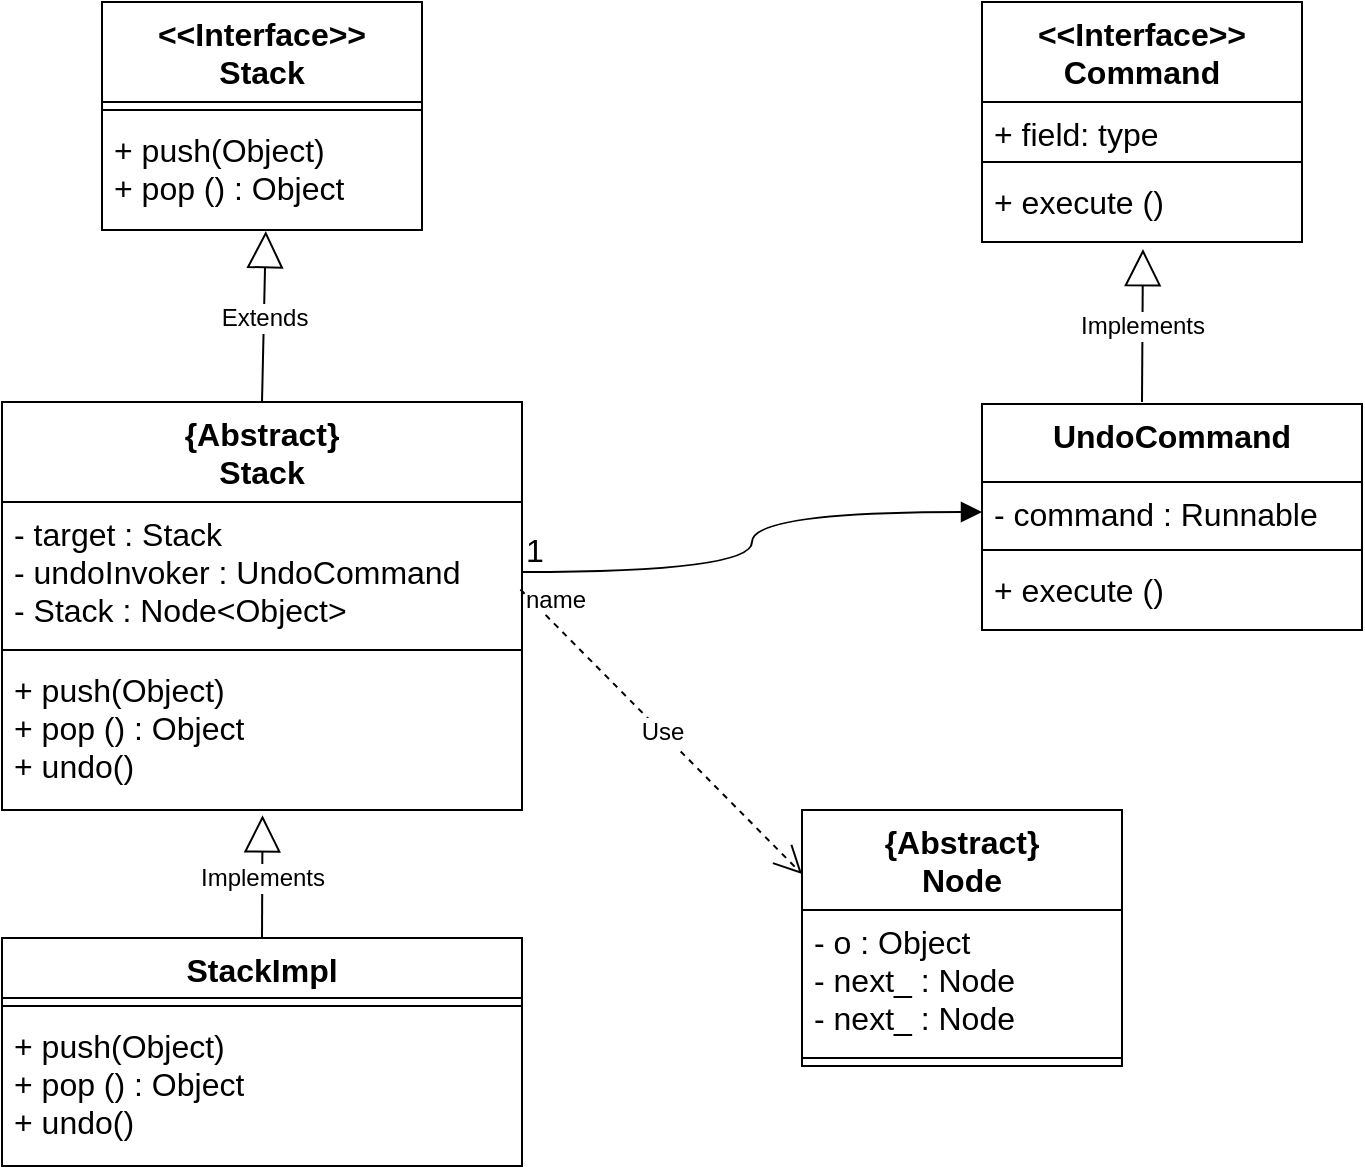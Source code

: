 <mxfile version="22.1.15" type="device">
  <diagram id="C5RBs43oDa-KdzZeNtuy" name="Page-1">
    <mxGraphModel dx="1788" dy="1206" grid="1" gridSize="10" guides="1" tooltips="1" connect="1" arrows="1" fold="1" page="1" pageScale="1" pageWidth="827" pageHeight="1169" math="0" shadow="0">
      <root>
        <mxCell id="WIyWlLk6GJQsqaUBKTNV-0" />
        <mxCell id="WIyWlLk6GJQsqaUBKTNV-1" parent="WIyWlLk6GJQsqaUBKTNV-0" />
        <mxCell id="u9P0T_3O_peVTVzwgYvT-10" value="&amp;lt;&amp;lt;Interface&amp;gt;&amp;gt;&lt;br&gt;Stack" style="swimlane;fontStyle=1;align=center;verticalAlign=top;childLayout=stackLayout;horizontal=1;startSize=50;horizontalStack=0;resizeParent=1;resizeParentMax=0;resizeLast=0;collapsible=1;marginBottom=0;whiteSpace=wrap;html=1;fontSize=16;" vertex="1" parent="WIyWlLk6GJQsqaUBKTNV-1">
          <mxGeometry x="130" y="240" width="160" height="114" as="geometry" />
        </mxCell>
        <mxCell id="u9P0T_3O_peVTVzwgYvT-12" value="" style="line;strokeWidth=1;fillColor=none;align=left;verticalAlign=middle;spacingTop=-1;spacingLeft=3;spacingRight=3;rotatable=0;labelPosition=right;points=[];portConstraint=eastwest;strokeColor=inherit;fontSize=16;" vertex="1" parent="u9P0T_3O_peVTVzwgYvT-10">
          <mxGeometry y="50" width="160" height="8" as="geometry" />
        </mxCell>
        <mxCell id="u9P0T_3O_peVTVzwgYvT-13" value="+ push(Object)&lt;br&gt;+ pop () : Object" style="text;strokeColor=none;fillColor=none;align=left;verticalAlign=top;spacingLeft=4;spacingRight=4;overflow=hidden;rotatable=0;points=[[0,0.5],[1,0.5]];portConstraint=eastwest;whiteSpace=wrap;html=1;fontSize=16;" vertex="1" parent="u9P0T_3O_peVTVzwgYvT-10">
          <mxGeometry y="58" width="160" height="56" as="geometry" />
        </mxCell>
        <mxCell id="u9P0T_3O_peVTVzwgYvT-18" value="{Abstract}&lt;br&gt;Stack" style="swimlane;fontStyle=1;align=center;verticalAlign=top;childLayout=stackLayout;horizontal=1;startSize=50;horizontalStack=0;resizeParent=1;resizeParentMax=0;resizeLast=0;collapsible=1;marginBottom=0;whiteSpace=wrap;html=1;fontSize=16;" vertex="1" parent="WIyWlLk6GJQsqaUBKTNV-1">
          <mxGeometry x="80" y="440" width="260" height="204" as="geometry" />
        </mxCell>
        <mxCell id="u9P0T_3O_peVTVzwgYvT-19" value="- target : Stack&lt;br&gt;- undoInvoker : UndoCommand&lt;br style=&quot;border-color: var(--border-color);&quot;&gt;- Stack : Node&amp;lt;Object&amp;gt;" style="text;strokeColor=none;fillColor=none;align=left;verticalAlign=top;spacingLeft=4;spacingRight=4;overflow=hidden;rotatable=0;points=[[0,0.5],[1,0.5]];portConstraint=eastwest;whiteSpace=wrap;html=1;fontSize=16;" vertex="1" parent="u9P0T_3O_peVTVzwgYvT-18">
          <mxGeometry y="50" width="260" height="70" as="geometry" />
        </mxCell>
        <mxCell id="u9P0T_3O_peVTVzwgYvT-20" value="" style="line;strokeWidth=1;fillColor=none;align=left;verticalAlign=middle;spacingTop=-1;spacingLeft=3;spacingRight=3;rotatable=0;labelPosition=right;points=[];portConstraint=eastwest;strokeColor=inherit;fontSize=16;" vertex="1" parent="u9P0T_3O_peVTVzwgYvT-18">
          <mxGeometry y="120" width="260" height="8" as="geometry" />
        </mxCell>
        <mxCell id="u9P0T_3O_peVTVzwgYvT-21" value="+ push(Object)&lt;br&gt;+ pop () : Object&lt;br&gt;+ undo()" style="text;strokeColor=none;fillColor=none;align=left;verticalAlign=top;spacingLeft=4;spacingRight=4;overflow=hidden;rotatable=0;points=[[0,0.5],[1,0.5]];portConstraint=eastwest;whiteSpace=wrap;html=1;fontSize=16;" vertex="1" parent="u9P0T_3O_peVTVzwgYvT-18">
          <mxGeometry y="128" width="260" height="76" as="geometry" />
        </mxCell>
        <mxCell id="u9P0T_3O_peVTVzwgYvT-23" value="Extends" style="endArrow=block;endSize=16;endFill=0;html=1;rounded=0;fontSize=12;curved=1;entryX=0.512;entryY=1.01;entryDx=0;entryDy=0;entryPerimeter=0;exitX=0.5;exitY=0;exitDx=0;exitDy=0;" edge="1" parent="WIyWlLk6GJQsqaUBKTNV-1" source="u9P0T_3O_peVTVzwgYvT-18" target="u9P0T_3O_peVTVzwgYvT-13">
          <mxGeometry width="160" relative="1" as="geometry">
            <mxPoint x="110" y="430" as="sourcePoint" />
            <mxPoint x="270" y="430" as="targetPoint" />
          </mxGeometry>
        </mxCell>
        <mxCell id="u9P0T_3O_peVTVzwgYvT-24" value="StackImpl" style="swimlane;fontStyle=1;align=center;verticalAlign=top;childLayout=stackLayout;horizontal=1;startSize=30;horizontalStack=0;resizeParent=1;resizeParentMax=0;resizeLast=0;collapsible=1;marginBottom=0;whiteSpace=wrap;html=1;fontSize=16;" vertex="1" parent="WIyWlLk6GJQsqaUBKTNV-1">
          <mxGeometry x="80" y="708" width="260" height="114" as="geometry" />
        </mxCell>
        <mxCell id="u9P0T_3O_peVTVzwgYvT-26" value="" style="line;strokeWidth=1;fillColor=none;align=left;verticalAlign=middle;spacingTop=-1;spacingLeft=3;spacingRight=3;rotatable=0;labelPosition=right;points=[];portConstraint=eastwest;strokeColor=inherit;fontSize=16;" vertex="1" parent="u9P0T_3O_peVTVzwgYvT-24">
          <mxGeometry y="30" width="260" height="8" as="geometry" />
        </mxCell>
        <mxCell id="u9P0T_3O_peVTVzwgYvT-27" value="+ push(Object)&lt;br&gt;+ pop () : Object&lt;br&gt;+ undo()" style="text;strokeColor=none;fillColor=none;align=left;verticalAlign=top;spacingLeft=4;spacingRight=4;overflow=hidden;rotatable=0;points=[[0,0.5],[1,0.5]];portConstraint=eastwest;whiteSpace=wrap;html=1;fontSize=16;" vertex="1" parent="u9P0T_3O_peVTVzwgYvT-24">
          <mxGeometry y="38" width="260" height="76" as="geometry" />
        </mxCell>
        <mxCell id="u9P0T_3O_peVTVzwgYvT-28" value="Implements" style="endArrow=block;endSize=16;endFill=0;html=1;rounded=0;fontSize=12;curved=1;entryX=0.501;entryY=1.035;entryDx=0;entryDy=0;entryPerimeter=0;exitX=0.5;exitY=0;exitDx=0;exitDy=0;" edge="1" parent="WIyWlLk6GJQsqaUBKTNV-1" source="u9P0T_3O_peVTVzwgYvT-24" target="u9P0T_3O_peVTVzwgYvT-21">
          <mxGeometry width="160" relative="1" as="geometry">
            <mxPoint x="110" y="740" as="sourcePoint" />
            <mxPoint x="270" y="740" as="targetPoint" />
          </mxGeometry>
        </mxCell>
        <mxCell id="u9P0T_3O_peVTVzwgYvT-29" value="&amp;lt;&amp;lt;Interface&amp;gt;&amp;gt;&lt;br&gt;Command" style="swimlane;fontStyle=1;align=center;verticalAlign=top;childLayout=stackLayout;horizontal=1;startSize=50;horizontalStack=0;resizeParent=1;resizeParentMax=0;resizeLast=0;collapsible=1;marginBottom=0;whiteSpace=wrap;html=1;fontSize=16;" vertex="1" parent="WIyWlLk6GJQsqaUBKTNV-1">
          <mxGeometry x="570" y="240" width="160" height="120" as="geometry" />
        </mxCell>
        <mxCell id="u9P0T_3O_peVTVzwgYvT-30" value="+ field: type" style="text;strokeColor=none;fillColor=none;align=left;verticalAlign=top;spacingLeft=4;spacingRight=4;overflow=hidden;rotatable=0;points=[[0,0.5],[1,0.5]];portConstraint=eastwest;whiteSpace=wrap;html=1;fontSize=16;" vertex="1" parent="u9P0T_3O_peVTVzwgYvT-29">
          <mxGeometry y="50" width="160" height="26" as="geometry" />
        </mxCell>
        <mxCell id="u9P0T_3O_peVTVzwgYvT-31" value="" style="line;strokeWidth=1;fillColor=none;align=left;verticalAlign=middle;spacingTop=-1;spacingLeft=3;spacingRight=3;rotatable=0;labelPosition=right;points=[];portConstraint=eastwest;strokeColor=inherit;fontSize=16;" vertex="1" parent="u9P0T_3O_peVTVzwgYvT-29">
          <mxGeometry y="76" width="160" height="8" as="geometry" />
        </mxCell>
        <mxCell id="u9P0T_3O_peVTVzwgYvT-32" value="+ execute ()" style="text;strokeColor=none;fillColor=none;align=left;verticalAlign=top;spacingLeft=4;spacingRight=4;overflow=hidden;rotatable=0;points=[[0,0.5],[1,0.5]];portConstraint=eastwest;whiteSpace=wrap;html=1;fontSize=16;" vertex="1" parent="u9P0T_3O_peVTVzwgYvT-29">
          <mxGeometry y="84" width="160" height="36" as="geometry" />
        </mxCell>
        <mxCell id="u9P0T_3O_peVTVzwgYvT-33" value="UndoCommand" style="swimlane;fontStyle=1;align=center;verticalAlign=top;childLayout=stackLayout;horizontal=1;startSize=39;horizontalStack=0;resizeParent=1;resizeParentMax=0;resizeLast=0;collapsible=1;marginBottom=0;whiteSpace=wrap;html=1;fontSize=16;" vertex="1" parent="WIyWlLk6GJQsqaUBKTNV-1">
          <mxGeometry x="570" y="441" width="190" height="113" as="geometry" />
        </mxCell>
        <mxCell id="u9P0T_3O_peVTVzwgYvT-34" value="- command : Runnable" style="text;strokeColor=none;fillColor=none;align=left;verticalAlign=top;spacingLeft=4;spacingRight=4;overflow=hidden;rotatable=0;points=[[0,0.5],[1,0.5]];portConstraint=eastwest;whiteSpace=wrap;html=1;fontSize=16;" vertex="1" parent="u9P0T_3O_peVTVzwgYvT-33">
          <mxGeometry y="39" width="190" height="30" as="geometry" />
        </mxCell>
        <mxCell id="u9P0T_3O_peVTVzwgYvT-35" value="" style="line;strokeWidth=1;fillColor=none;align=left;verticalAlign=middle;spacingTop=-1;spacingLeft=3;spacingRight=3;rotatable=0;labelPosition=right;points=[];portConstraint=eastwest;strokeColor=inherit;fontSize=16;" vertex="1" parent="u9P0T_3O_peVTVzwgYvT-33">
          <mxGeometry y="69" width="190" height="8" as="geometry" />
        </mxCell>
        <mxCell id="u9P0T_3O_peVTVzwgYvT-36" value="+ execute ()" style="text;strokeColor=none;fillColor=none;align=left;verticalAlign=top;spacingLeft=4;spacingRight=4;overflow=hidden;rotatable=0;points=[[0,0.5],[1,0.5]];portConstraint=eastwest;whiteSpace=wrap;html=1;fontSize=16;" vertex="1" parent="u9P0T_3O_peVTVzwgYvT-33">
          <mxGeometry y="77" width="190" height="36" as="geometry" />
        </mxCell>
        <mxCell id="u9P0T_3O_peVTVzwgYvT-41" value="Implements" style="endArrow=block;endSize=16;endFill=0;html=1;rounded=0;fontSize=12;curved=1;entryX=0.503;entryY=1.098;entryDx=0;entryDy=0;entryPerimeter=0;" edge="1" parent="WIyWlLk6GJQsqaUBKTNV-1" target="u9P0T_3O_peVTVzwgYvT-32">
          <mxGeometry width="160" relative="1" as="geometry">
            <mxPoint x="650" y="440" as="sourcePoint" />
            <mxPoint x="740" y="600" as="targetPoint" />
          </mxGeometry>
        </mxCell>
        <mxCell id="u9P0T_3O_peVTVzwgYvT-43" value="{Abstract}&lt;br&gt;Node" style="swimlane;fontStyle=1;align=center;verticalAlign=top;childLayout=stackLayout;horizontal=1;startSize=50;horizontalStack=0;resizeParent=1;resizeParentMax=0;resizeLast=0;collapsible=1;marginBottom=0;whiteSpace=wrap;html=1;fontSize=16;" vertex="1" parent="WIyWlLk6GJQsqaUBKTNV-1">
          <mxGeometry x="480" y="644" width="160" height="128" as="geometry" />
        </mxCell>
        <mxCell id="u9P0T_3O_peVTVzwgYvT-44" value="- o : Object&lt;br&gt;- next_ : Node&lt;br&gt;- next_ : Node" style="text;strokeColor=none;fillColor=none;align=left;verticalAlign=top;spacingLeft=4;spacingRight=4;overflow=hidden;rotatable=0;points=[[0,0.5],[1,0.5]];portConstraint=eastwest;whiteSpace=wrap;html=1;fontSize=16;" vertex="1" parent="u9P0T_3O_peVTVzwgYvT-43">
          <mxGeometry y="50" width="160" height="70" as="geometry" />
        </mxCell>
        <mxCell id="u9P0T_3O_peVTVzwgYvT-45" value="" style="line;strokeWidth=1;fillColor=none;align=left;verticalAlign=middle;spacingTop=-1;spacingLeft=3;spacingRight=3;rotatable=0;labelPosition=right;points=[];portConstraint=eastwest;strokeColor=inherit;fontSize=16;" vertex="1" parent="u9P0T_3O_peVTVzwgYvT-43">
          <mxGeometry y="120" width="160" height="8" as="geometry" />
        </mxCell>
        <mxCell id="u9P0T_3O_peVTVzwgYvT-53" value="Use" style="endArrow=open;endSize=12;dashed=1;html=1;rounded=0;fontSize=12;curved=1;exitX=0.997;exitY=0.625;exitDx=0;exitDy=0;entryX=0;entryY=0.25;entryDx=0;entryDy=0;exitPerimeter=0;" edge="1" parent="WIyWlLk6GJQsqaUBKTNV-1" source="u9P0T_3O_peVTVzwgYvT-19" target="u9P0T_3O_peVTVzwgYvT-43">
          <mxGeometry width="160" relative="1" as="geometry">
            <mxPoint x="290" y="745" as="sourcePoint" />
            <mxPoint x="440" y="550" as="targetPoint" />
          </mxGeometry>
        </mxCell>
        <mxCell id="u9P0T_3O_peVTVzwgYvT-54" value="name" style="endArrow=block;endFill=1;html=1;edgeStyle=orthogonalEdgeStyle;align=left;verticalAlign=top;rounded=0;fontSize=12;startSize=8;endSize=8;curved=1;exitX=1;exitY=0.5;exitDx=0;exitDy=0;" edge="1" parent="WIyWlLk6GJQsqaUBKTNV-1" source="u9P0T_3O_peVTVzwgYvT-19" target="u9P0T_3O_peVTVzwgYvT-34">
          <mxGeometry x="-1" relative="1" as="geometry">
            <mxPoint x="380" y="550" as="sourcePoint" />
            <mxPoint x="540" y="550" as="targetPoint" />
          </mxGeometry>
        </mxCell>
        <mxCell id="u9P0T_3O_peVTVzwgYvT-55" value="1" style="edgeLabel;resizable=0;html=1;align=left;verticalAlign=bottom;fontSize=16;" connectable="0" vertex="1" parent="u9P0T_3O_peVTVzwgYvT-54">
          <mxGeometry x="-1" relative="1" as="geometry" />
        </mxCell>
      </root>
    </mxGraphModel>
  </diagram>
</mxfile>
